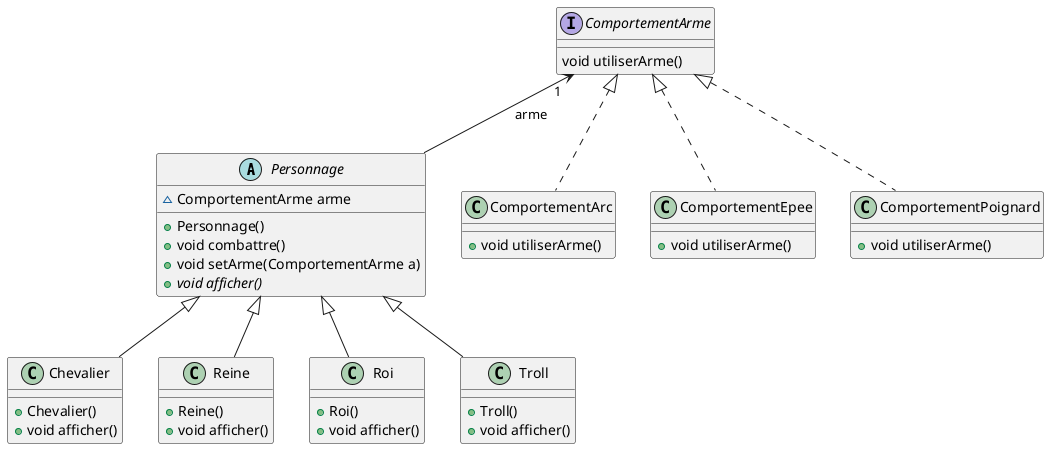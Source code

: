 @startuml
abstract class Personnage [[java:appli.Personnage]] {
	~ComportementArme arme
	+Personnage()
	+void combattre()
	+void setArme(ComportementArme a)
	+{abstract}void afficher()
}
class Chevalier [[java:appli.Chevalier]] {
	+Chevalier()
	+void afficher()
}
class Reine [[java:appli.Reine]] {
	+Reine()
	+void afficher()
}
class Roi [[java:appli.Roi]] {
	+Roi()
	+void afficher()
}
class Troll [[java:appli.Troll]] {
	+Troll()
	+void afficher()
}
interface ComportementArme [[java:armes.ComportementArme]] {
	void utiliserArme()
}
class ComportementArc [[java:armes.impl.ComportementArc]] {
	+void utiliserArme()
}
class ComportementEpee [[java:armes.impl.ComportementEpee]] {
	+void utiliserArme()
}
class ComportementPoignard [[java:armes.impl.ComportementPoignard]] {
	+void utiliserArme()
}
Personnage <|-- Chevalier
Personnage <|-- Reine
Personnage <|-- Roi
Personnage <|-- Troll
ComportementArme "1" <-- Personnage : arme
ComportementArme <|.. ComportementArc
ComportementArme <|.. ComportementEpee
ComportementArme <|.. ComportementPoignard
@enduml